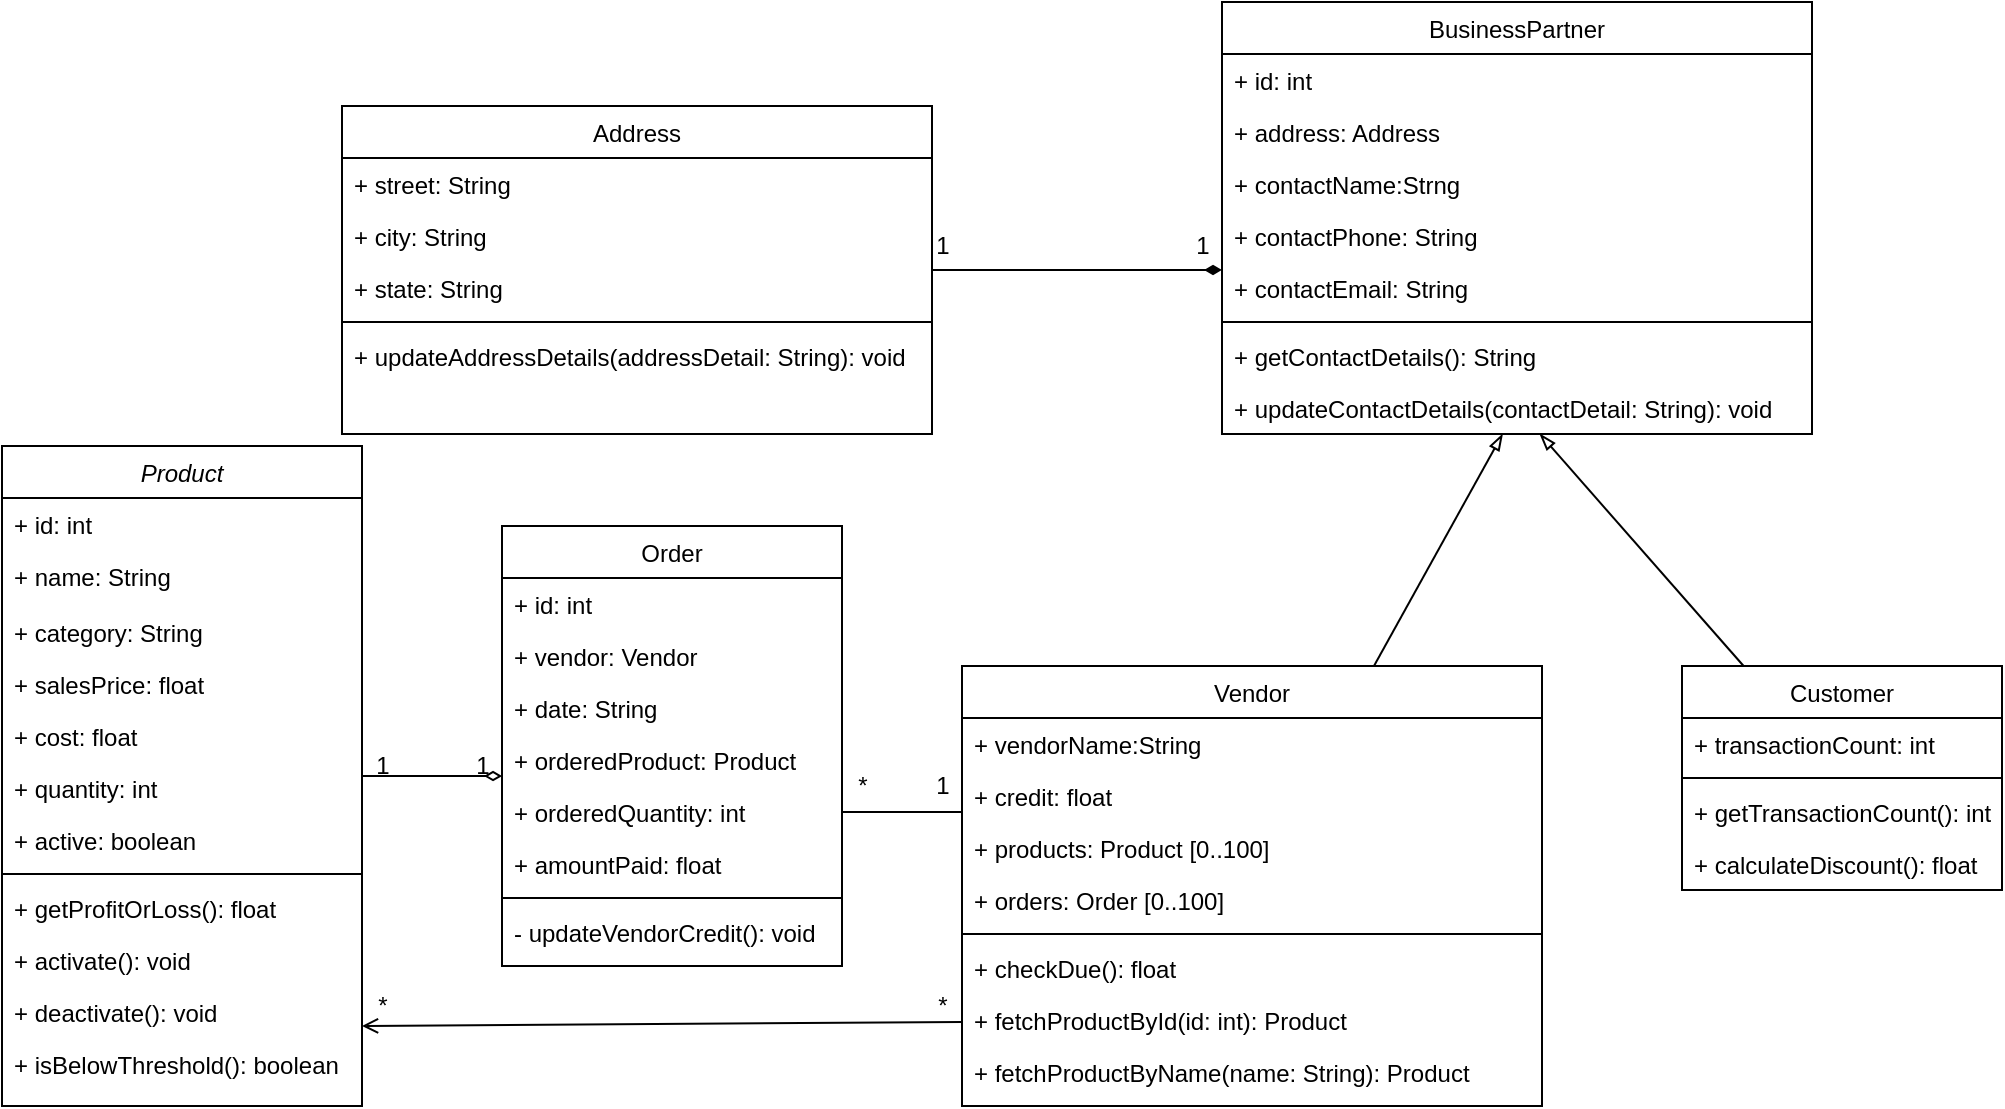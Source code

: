 <mxfile version="16.1.2" type="device"><diagram id="C5RBs43oDa-KdzZeNtuy" name="Page-1"><mxGraphModel dx="1887" dy="2334" grid="1" gridSize="10" guides="1" tooltips="1" connect="1" arrows="1" fold="1" page="1" pageScale="1" pageWidth="827" pageHeight="1169" math="0" shadow="0"><root><mxCell id="WIyWlLk6GJQsqaUBKTNV-0"/><mxCell id="WIyWlLk6GJQsqaUBKTNV-1" parent="WIyWlLk6GJQsqaUBKTNV-0"/><mxCell id="SBvdbjfevYgouNVhnRhh-31" style="edgeStyle=none;rounded=0;jumpSize=6;orthogonalLoop=1;jettySize=auto;html=1;entryX=0;entryY=-0.192;entryDx=0;entryDy=0;entryPerimeter=0;endArrow=diamondThin;endFill=0;" parent="WIyWlLk6GJQsqaUBKTNV-1" source="zkfFHV4jXpPFQw0GAbJ--0" target="zkfFHV4jXpPFQw0GAbJ--22" edge="1"><mxGeometry relative="1" as="geometry"/></mxCell><mxCell id="zkfFHV4jXpPFQw0GAbJ--0" value="Product" style="swimlane;fontStyle=2;align=center;verticalAlign=top;childLayout=stackLayout;horizontal=1;startSize=26;horizontalStack=0;resizeParent=1;resizeLast=0;collapsible=1;marginBottom=0;rounded=0;shadow=0;strokeWidth=1;" parent="WIyWlLk6GJQsqaUBKTNV-1" vertex="1"><mxGeometry x="30" y="-880" width="180" height="330" as="geometry"><mxRectangle x="230" y="140" width="160" height="26" as="alternateBounds"/></mxGeometry></mxCell><mxCell id="zkfFHV4jXpPFQw0GAbJ--1" value="+ id: int" style="text;align=left;verticalAlign=top;spacingLeft=4;spacingRight=4;overflow=hidden;rotatable=0;points=[[0,0.5],[1,0.5]];portConstraint=eastwest;" parent="zkfFHV4jXpPFQw0GAbJ--0" vertex="1"><mxGeometry y="26" width="180" height="26" as="geometry"/></mxCell><mxCell id="A2aC9jeryNk8SzLOCPJB-8" value="+ name: String" style="text;align=left;verticalAlign=top;spacingLeft=4;spacingRight=4;overflow=hidden;rotatable=0;points=[[0,0.5],[1,0.5]];portConstraint=eastwest;" parent="zkfFHV4jXpPFQw0GAbJ--0" vertex="1"><mxGeometry y="52" width="180" height="28" as="geometry"/></mxCell><mxCell id="A2aC9jeryNk8SzLOCPJB-7" value="+ category: String" style="text;align=left;verticalAlign=top;spacingLeft=4;spacingRight=4;overflow=hidden;rotatable=0;points=[[0,0.5],[1,0.5]];portConstraint=eastwest;" parent="zkfFHV4jXpPFQw0GAbJ--0" vertex="1"><mxGeometry y="80" width="180" height="26" as="geometry"/></mxCell><mxCell id="A2aC9jeryNk8SzLOCPJB-6" value="+ salesPrice: float" style="text;align=left;verticalAlign=top;spacingLeft=4;spacingRight=4;overflow=hidden;rotatable=0;points=[[0,0.5],[1,0.5]];portConstraint=eastwest;" parent="zkfFHV4jXpPFQw0GAbJ--0" vertex="1"><mxGeometry y="106" width="180" height="26" as="geometry"/></mxCell><mxCell id="A2aC9jeryNk8SzLOCPJB-5" value="+ cost: float" style="text;align=left;verticalAlign=top;spacingLeft=4;spacingRight=4;overflow=hidden;rotatable=0;points=[[0,0.5],[1,0.5]];portConstraint=eastwest;" parent="zkfFHV4jXpPFQw0GAbJ--0" vertex="1"><mxGeometry y="132" width="180" height="26" as="geometry"/></mxCell><mxCell id="A2aC9jeryNk8SzLOCPJB-4" value="+ quantity: int" style="text;align=left;verticalAlign=top;spacingLeft=4;spacingRight=4;overflow=hidden;rotatable=0;points=[[0,0.5],[1,0.5]];portConstraint=eastwest;" parent="zkfFHV4jXpPFQw0GAbJ--0" vertex="1"><mxGeometry y="158" width="180" height="26" as="geometry"/></mxCell><mxCell id="A2aC9jeryNk8SzLOCPJB-3" value="+ active: boolean" style="text;align=left;verticalAlign=top;spacingLeft=4;spacingRight=4;overflow=hidden;rotatable=0;points=[[0,0.5],[1,0.5]];portConstraint=eastwest;" parent="zkfFHV4jXpPFQw0GAbJ--0" vertex="1"><mxGeometry y="184" width="180" height="26" as="geometry"/></mxCell><mxCell id="zkfFHV4jXpPFQw0GAbJ--4" value="" style="line;html=1;strokeWidth=1;align=left;verticalAlign=middle;spacingTop=-1;spacingLeft=3;spacingRight=3;rotatable=0;labelPosition=right;points=[];portConstraint=eastwest;" parent="zkfFHV4jXpPFQw0GAbJ--0" vertex="1"><mxGeometry y="210" width="180" height="8" as="geometry"/></mxCell><mxCell id="zkfFHV4jXpPFQw0GAbJ--5" value="+ getProfitOrLoss(): float" style="text;align=left;verticalAlign=top;spacingLeft=4;spacingRight=4;overflow=hidden;rotatable=0;points=[[0,0.5],[1,0.5]];portConstraint=eastwest;" parent="zkfFHV4jXpPFQw0GAbJ--0" vertex="1"><mxGeometry y="218" width="180" height="26" as="geometry"/></mxCell><mxCell id="A2aC9jeryNk8SzLOCPJB-11" value="+ activate(): void" style="text;align=left;verticalAlign=top;spacingLeft=4;spacingRight=4;overflow=hidden;rotatable=0;points=[[0,0.5],[1,0.5]];portConstraint=eastwest;" parent="zkfFHV4jXpPFQw0GAbJ--0" vertex="1"><mxGeometry y="244" width="180" height="26" as="geometry"/></mxCell><mxCell id="A2aC9jeryNk8SzLOCPJB-10" value="+ deactivate(): void" style="text;align=left;verticalAlign=top;spacingLeft=4;spacingRight=4;overflow=hidden;rotatable=0;points=[[0,0.5],[1,0.5]];portConstraint=eastwest;" parent="zkfFHV4jXpPFQw0GAbJ--0" vertex="1"><mxGeometry y="270" width="180" height="26" as="geometry"/></mxCell><mxCell id="A2aC9jeryNk8SzLOCPJB-9" value="+ isBelowThreshold(): boolean" style="text;align=left;verticalAlign=top;spacingLeft=4;spacingRight=4;overflow=hidden;rotatable=0;points=[[0,0.5],[1,0.5]];portConstraint=eastwest;" parent="zkfFHV4jXpPFQw0GAbJ--0" vertex="1"><mxGeometry y="296" width="180" height="26" as="geometry"/></mxCell><mxCell id="zkfFHV4jXpPFQw0GAbJ--17" value="Order" style="swimlane;fontStyle=0;align=center;verticalAlign=top;childLayout=stackLayout;horizontal=1;startSize=26;horizontalStack=0;resizeParent=1;resizeLast=0;collapsible=1;marginBottom=0;rounded=0;shadow=0;strokeWidth=1;" parent="WIyWlLk6GJQsqaUBKTNV-1" vertex="1"><mxGeometry x="280" y="-840" width="170" height="220" as="geometry"><mxRectangle x="550" y="140" width="160" height="26" as="alternateBounds"/></mxGeometry></mxCell><mxCell id="zkfFHV4jXpPFQw0GAbJ--18" value="+ id: int" style="text;align=left;verticalAlign=top;spacingLeft=4;spacingRight=4;overflow=hidden;rotatable=0;points=[[0,0.5],[1,0.5]];portConstraint=eastwest;" parent="zkfFHV4jXpPFQw0GAbJ--17" vertex="1"><mxGeometry y="26" width="170" height="26" as="geometry"/></mxCell><mxCell id="zkfFHV4jXpPFQw0GAbJ--19" value="+ vendor: Vendor" style="text;align=left;verticalAlign=top;spacingLeft=4;spacingRight=4;overflow=hidden;rotatable=0;points=[[0,0.5],[1,0.5]];portConstraint=eastwest;rounded=0;shadow=0;html=0;" parent="zkfFHV4jXpPFQw0GAbJ--17" vertex="1"><mxGeometry y="52" width="170" height="26" as="geometry"/></mxCell><mxCell id="zkfFHV4jXpPFQw0GAbJ--20" value="+ date: String" style="text;align=left;verticalAlign=top;spacingLeft=4;spacingRight=4;overflow=hidden;rotatable=0;points=[[0,0.5],[1,0.5]];portConstraint=eastwest;rounded=0;shadow=0;html=0;" parent="zkfFHV4jXpPFQw0GAbJ--17" vertex="1"><mxGeometry y="78" width="170" height="26" as="geometry"/></mxCell><mxCell id="zkfFHV4jXpPFQw0GAbJ--21" value="+ orderedProduct: Product" style="text;align=left;verticalAlign=top;spacingLeft=4;spacingRight=4;overflow=hidden;rotatable=0;points=[[0,0.5],[1,0.5]];portConstraint=eastwest;rounded=0;shadow=0;html=0;" parent="zkfFHV4jXpPFQw0GAbJ--17" vertex="1"><mxGeometry y="104" width="170" height="26" as="geometry"/></mxCell><mxCell id="zkfFHV4jXpPFQw0GAbJ--22" value="+ orderedQuantity: int" style="text;align=left;verticalAlign=top;spacingLeft=4;spacingRight=4;overflow=hidden;rotatable=0;points=[[0,0.5],[1,0.5]];portConstraint=eastwest;rounded=0;shadow=0;html=0;" parent="zkfFHV4jXpPFQw0GAbJ--17" vertex="1"><mxGeometry y="130" width="170" height="26" as="geometry"/></mxCell><mxCell id="A2aC9jeryNk8SzLOCPJB-12" value="+ amountPaid: float" style="text;align=left;verticalAlign=top;spacingLeft=4;spacingRight=4;overflow=hidden;rotatable=0;points=[[0,0.5],[1,0.5]];portConstraint=eastwest;rounded=0;shadow=0;html=0;" parent="zkfFHV4jXpPFQw0GAbJ--17" vertex="1"><mxGeometry y="156" width="170" height="26" as="geometry"/></mxCell><mxCell id="zkfFHV4jXpPFQw0GAbJ--23" value="" style="line;html=1;strokeWidth=1;align=left;verticalAlign=middle;spacingTop=-1;spacingLeft=3;spacingRight=3;rotatable=0;labelPosition=right;points=[];portConstraint=eastwest;" parent="zkfFHV4jXpPFQw0GAbJ--17" vertex="1"><mxGeometry y="182" width="170" height="8" as="geometry"/></mxCell><mxCell id="zkfFHV4jXpPFQw0GAbJ--24" value="- updateVendorCredit(): void" style="text;align=left;verticalAlign=top;spacingLeft=4;spacingRight=4;overflow=hidden;rotatable=0;points=[[0,0.5],[1,0.5]];portConstraint=eastwest;" parent="zkfFHV4jXpPFQw0GAbJ--17" vertex="1"><mxGeometry y="190" width="170" height="26" as="geometry"/></mxCell><mxCell id="SBvdbjfevYgouNVhnRhh-29" style="edgeStyle=none;rounded=0;jumpSize=6;orthogonalLoop=1;jettySize=auto;html=1;endArrow=blockThin;endFill=0;" parent="WIyWlLk6GJQsqaUBKTNV-1" source="A2aC9jeryNk8SzLOCPJB-19" target="SBvdbjfevYgouNVhnRhh-17" edge="1"><mxGeometry relative="1" as="geometry"/></mxCell><mxCell id="A2aC9jeryNk8SzLOCPJB-19" value="Customer" style="swimlane;fontStyle=0;align=center;verticalAlign=top;childLayout=stackLayout;horizontal=1;startSize=26;horizontalStack=0;resizeParent=1;resizeLast=0;collapsible=1;marginBottom=0;rounded=0;shadow=0;strokeWidth=1;" parent="WIyWlLk6GJQsqaUBKTNV-1" vertex="1"><mxGeometry x="870" y="-770" width="160" height="112" as="geometry"><mxRectangle x="550" y="140" width="160" height="26" as="alternateBounds"/></mxGeometry></mxCell><mxCell id="A2aC9jeryNk8SzLOCPJB-28" value="+ transactionCount: int" style="text;align=left;verticalAlign=top;spacingLeft=4;spacingRight=4;overflow=hidden;rotatable=0;points=[[0,0.5],[1,0.5]];portConstraint=eastwest;rounded=0;shadow=0;html=0;" parent="A2aC9jeryNk8SzLOCPJB-19" vertex="1"><mxGeometry y="26" width="160" height="26" as="geometry"/></mxCell><mxCell id="A2aC9jeryNk8SzLOCPJB-26" value="" style="line;html=1;strokeWidth=1;align=left;verticalAlign=middle;spacingTop=-1;spacingLeft=3;spacingRight=3;rotatable=0;labelPosition=right;points=[];portConstraint=eastwest;" parent="A2aC9jeryNk8SzLOCPJB-19" vertex="1"><mxGeometry y="52" width="160" height="8" as="geometry"/></mxCell><mxCell id="A2aC9jeryNk8SzLOCPJB-31" value="+ getTransactionCount(): int" style="text;align=left;verticalAlign=top;spacingLeft=4;spacingRight=4;overflow=hidden;rotatable=0;points=[[0,0.5],[1,0.5]];portConstraint=eastwest;" parent="A2aC9jeryNk8SzLOCPJB-19" vertex="1"><mxGeometry y="60" width="160" height="26" as="geometry"/></mxCell><mxCell id="A2aC9jeryNk8SzLOCPJB-30" value="+ calculateDiscount(): float" style="text;align=left;verticalAlign=top;spacingLeft=4;spacingRight=4;overflow=hidden;rotatable=0;points=[[0,0.5],[1,0.5]];portConstraint=eastwest;" parent="A2aC9jeryNk8SzLOCPJB-19" vertex="1"><mxGeometry y="86" width="160" height="26" as="geometry"/></mxCell><mxCell id="SBvdbjfevYgouNVhnRhh-28" style="edgeStyle=none;rounded=0;jumpSize=6;orthogonalLoop=1;jettySize=auto;html=1;endArrow=blockThin;endFill=0;" parent="WIyWlLk6GJQsqaUBKTNV-1" source="A2aC9jeryNk8SzLOCPJB-35" target="SBvdbjfevYgouNVhnRhh-17" edge="1"><mxGeometry relative="1" as="geometry"><mxPoint x="750" y="-880" as="targetPoint"/></mxGeometry></mxCell><mxCell id="SBvdbjfevYgouNVhnRhh-30" style="edgeStyle=none;rounded=0;jumpSize=6;orthogonalLoop=1;jettySize=auto;html=1;endArrow=open;endFill=0;" parent="WIyWlLk6GJQsqaUBKTNV-1" source="A2aC9jeryNk8SzLOCPJB-50" edge="1"><mxGeometry relative="1" as="geometry"><mxPoint x="210" y="-590" as="targetPoint"/></mxGeometry></mxCell><mxCell id="A2aC9jeryNk8SzLOCPJB-35" value="Vendor" style="swimlane;fontStyle=0;align=center;verticalAlign=top;childLayout=stackLayout;horizontal=1;startSize=26;horizontalStack=0;resizeParent=1;resizeLast=0;collapsible=1;marginBottom=0;rounded=0;shadow=0;strokeWidth=1;" parent="WIyWlLk6GJQsqaUBKTNV-1" vertex="1"><mxGeometry x="510" y="-770" width="290" height="220" as="geometry"><mxRectangle x="550" y="140" width="160" height="26" as="alternateBounds"/></mxGeometry></mxCell><mxCell id="A2aC9jeryNk8SzLOCPJB-51" value="+ vendorName:String" style="text;align=left;verticalAlign=top;spacingLeft=4;spacingRight=4;overflow=hidden;rotatable=0;points=[[0,0.5],[1,0.5]];portConstraint=eastwest;rounded=0;shadow=0;html=0;" parent="A2aC9jeryNk8SzLOCPJB-35" vertex="1"><mxGeometry y="26" width="290" height="26" as="geometry"/></mxCell><mxCell id="A2aC9jeryNk8SzLOCPJB-52" value="+ credit: float" style="text;align=left;verticalAlign=top;spacingLeft=4;spacingRight=4;overflow=hidden;rotatable=0;points=[[0,0.5],[1,0.5]];portConstraint=eastwest;rounded=0;shadow=0;html=0;" parent="A2aC9jeryNk8SzLOCPJB-35" vertex="1"><mxGeometry y="52" width="290" height="26" as="geometry"/></mxCell><mxCell id="A2aC9jeryNk8SzLOCPJB-43" value="+ products: Product [0..100]" style="text;align=left;verticalAlign=top;spacingLeft=4;spacingRight=4;overflow=hidden;rotatable=0;points=[[0,0.5],[1,0.5]];portConstraint=eastwest;rounded=0;shadow=0;html=0;" parent="A2aC9jeryNk8SzLOCPJB-35" vertex="1"><mxGeometry y="78" width="290" height="26" as="geometry"/></mxCell><mxCell id="SBvdbjfevYgouNVhnRhh-25" value="+ orders: Order [0..100]" style="text;align=left;verticalAlign=top;spacingLeft=4;spacingRight=4;overflow=hidden;rotatable=0;points=[[0,0.5],[1,0.5]];portConstraint=eastwest;rounded=0;shadow=0;html=0;" parent="A2aC9jeryNk8SzLOCPJB-35" vertex="1"><mxGeometry y="104" width="290" height="26" as="geometry"/></mxCell><mxCell id="A2aC9jeryNk8SzLOCPJB-44" value="" style="line;html=1;strokeWidth=1;align=left;verticalAlign=middle;spacingTop=-1;spacingLeft=3;spacingRight=3;rotatable=0;labelPosition=right;points=[];portConstraint=eastwest;" parent="A2aC9jeryNk8SzLOCPJB-35" vertex="1"><mxGeometry y="130" width="290" height="8" as="geometry"/></mxCell><mxCell id="A2aC9jeryNk8SzLOCPJB-49" value="+ checkDue(): float" style="text;align=left;verticalAlign=top;spacingLeft=4;spacingRight=4;overflow=hidden;rotatable=0;points=[[0,0.5],[1,0.5]];portConstraint=eastwest;" parent="A2aC9jeryNk8SzLOCPJB-35" vertex="1"><mxGeometry y="138" width="290" height="26" as="geometry"/></mxCell><mxCell id="A2aC9jeryNk8SzLOCPJB-50" value="+ fetchProductById(id: int): Product" style="text;align=left;verticalAlign=top;spacingLeft=4;spacingRight=4;overflow=hidden;rotatable=0;points=[[0,0.5],[1,0.5]];portConstraint=eastwest;" parent="A2aC9jeryNk8SzLOCPJB-35" vertex="1"><mxGeometry y="164" width="290" height="26" as="geometry"/></mxCell><mxCell id="A2aC9jeryNk8SzLOCPJB-53" value="+ fetchProductByName(name: String): Product" style="text;align=left;verticalAlign=top;spacingLeft=4;spacingRight=4;overflow=hidden;rotatable=0;points=[[0,0.5],[1,0.5]];portConstraint=eastwest;" parent="A2aC9jeryNk8SzLOCPJB-35" vertex="1"><mxGeometry y="190" width="290" height="26" as="geometry"/></mxCell><mxCell id="SBvdbjfevYgouNVhnRhh-24" style="edgeStyle=orthogonalEdgeStyle;rounded=0;orthogonalLoop=1;jettySize=auto;html=1;entryX=0;entryY=0.154;entryDx=0;entryDy=0;entryPerimeter=0;endArrow=diamondThin;endFill=1;jumpSize=6;" parent="WIyWlLk6GJQsqaUBKTNV-1" source="SBvdbjfevYgouNVhnRhh-3" target="SBvdbjfevYgouNVhnRhh-19" edge="1"><mxGeometry relative="1" as="geometry"/></mxCell><mxCell id="SBvdbjfevYgouNVhnRhh-3" value="Address" style="swimlane;fontStyle=0;align=center;verticalAlign=top;childLayout=stackLayout;horizontal=1;startSize=26;horizontalStack=0;resizeParent=1;resizeLast=0;collapsible=1;marginBottom=0;rounded=0;shadow=0;strokeWidth=1;" parent="WIyWlLk6GJQsqaUBKTNV-1" vertex="1"><mxGeometry x="200" y="-1050" width="295" height="164" as="geometry"><mxRectangle x="130" y="380" width="160" height="26" as="alternateBounds"/></mxGeometry></mxCell><mxCell id="SBvdbjfevYgouNVhnRhh-5" value="+ street: String" style="text;align=left;verticalAlign=top;spacingLeft=4;spacingRight=4;overflow=hidden;rotatable=0;points=[[0,0.5],[1,0.5]];portConstraint=eastwest;" parent="SBvdbjfevYgouNVhnRhh-3" vertex="1"><mxGeometry y="26" width="295" height="26" as="geometry"/></mxCell><mxCell id="SBvdbjfevYgouNVhnRhh-9" value="+ city: String" style="text;align=left;verticalAlign=top;spacingLeft=4;spacingRight=4;overflow=hidden;rotatable=0;points=[[0,0.5],[1,0.5]];portConstraint=eastwest;" parent="SBvdbjfevYgouNVhnRhh-3" vertex="1"><mxGeometry y="52" width="295" height="26" as="geometry"/></mxCell><mxCell id="SBvdbjfevYgouNVhnRhh-10" value="+ state: String" style="text;align=left;verticalAlign=top;spacingLeft=4;spacingRight=4;overflow=hidden;rotatable=0;points=[[0,0.5],[1,0.5]];portConstraint=eastwest;" parent="SBvdbjfevYgouNVhnRhh-3" vertex="1"><mxGeometry y="78" width="295" height="26" as="geometry"/></mxCell><mxCell id="SBvdbjfevYgouNVhnRhh-6" value="" style="line;html=1;strokeWidth=1;align=left;verticalAlign=middle;spacingTop=-1;spacingLeft=3;spacingRight=3;rotatable=0;labelPosition=right;points=[];portConstraint=eastwest;" parent="SBvdbjfevYgouNVhnRhh-3" vertex="1"><mxGeometry y="104" width="295" height="8" as="geometry"/></mxCell><mxCell id="SBvdbjfevYgouNVhnRhh-8" value="+ updateAddressDetails(addressDetail: String): void" style="text;align=left;verticalAlign=top;spacingLeft=4;spacingRight=4;overflow=hidden;rotatable=0;points=[[0,0.5],[1,0.5]];portConstraint=eastwest;" parent="SBvdbjfevYgouNVhnRhh-3" vertex="1"><mxGeometry y="112" width="295" height="26" as="geometry"/></mxCell><mxCell id="SBvdbjfevYgouNVhnRhh-11" value="BusinessPartner" style="swimlane;fontStyle=0;align=center;verticalAlign=top;childLayout=stackLayout;horizontal=1;startSize=26;horizontalStack=0;resizeParent=1;resizeLast=0;collapsible=1;marginBottom=0;rounded=0;shadow=0;strokeWidth=1;" parent="WIyWlLk6GJQsqaUBKTNV-1" vertex="1"><mxGeometry x="640" y="-1102" width="295" height="216" as="geometry"><mxRectangle x="130" y="380" width="160" height="26" as="alternateBounds"/></mxGeometry></mxCell><mxCell id="SBvdbjfevYgouNVhnRhh-12" value="+ id: int" style="text;align=left;verticalAlign=top;spacingLeft=4;spacingRight=4;overflow=hidden;rotatable=0;points=[[0,0.5],[1,0.5]];portConstraint=eastwest;" parent="SBvdbjfevYgouNVhnRhh-11" vertex="1"><mxGeometry y="26" width="295" height="26" as="geometry"/></mxCell><mxCell id="SBvdbjfevYgouNVhnRhh-13" value="+ address: Address" style="text;align=left;verticalAlign=top;spacingLeft=4;spacingRight=4;overflow=hidden;rotatable=0;points=[[0,0.5],[1,0.5]];portConstraint=eastwest;" parent="SBvdbjfevYgouNVhnRhh-11" vertex="1"><mxGeometry y="52" width="295" height="26" as="geometry"/></mxCell><mxCell id="SBvdbjfevYgouNVhnRhh-14" value="+ contactName:Strng" style="text;align=left;verticalAlign=top;spacingLeft=4;spacingRight=4;overflow=hidden;rotatable=0;points=[[0,0.5],[1,0.5]];portConstraint=eastwest;" parent="SBvdbjfevYgouNVhnRhh-11" vertex="1"><mxGeometry y="78" width="295" height="26" as="geometry"/></mxCell><mxCell id="SBvdbjfevYgouNVhnRhh-18" value="+ contactPhone: String" style="text;align=left;verticalAlign=top;spacingLeft=4;spacingRight=4;overflow=hidden;rotatable=0;points=[[0,0.5],[1,0.5]];portConstraint=eastwest;" parent="SBvdbjfevYgouNVhnRhh-11" vertex="1"><mxGeometry y="104" width="295" height="26" as="geometry"/></mxCell><mxCell id="SBvdbjfevYgouNVhnRhh-19" value="+ contactEmail: String" style="text;align=left;verticalAlign=top;spacingLeft=4;spacingRight=4;overflow=hidden;rotatable=0;points=[[0,0.5],[1,0.5]];portConstraint=eastwest;" parent="SBvdbjfevYgouNVhnRhh-11" vertex="1"><mxGeometry y="130" width="295" height="26" as="geometry"/></mxCell><mxCell id="SBvdbjfevYgouNVhnRhh-15" value="" style="line;html=1;strokeWidth=1;align=left;verticalAlign=middle;spacingTop=-1;spacingLeft=3;spacingRight=3;rotatable=0;labelPosition=right;points=[];portConstraint=eastwest;" parent="SBvdbjfevYgouNVhnRhh-11" vertex="1"><mxGeometry y="156" width="295" height="8" as="geometry"/></mxCell><mxCell id="SBvdbjfevYgouNVhnRhh-16" value="+ getContactDetails(): String" style="text;align=left;verticalAlign=top;spacingLeft=4;spacingRight=4;overflow=hidden;rotatable=0;points=[[0,0.5],[1,0.5]];portConstraint=eastwest;" parent="SBvdbjfevYgouNVhnRhh-11" vertex="1"><mxGeometry y="164" width="295" height="26" as="geometry"/></mxCell><mxCell id="SBvdbjfevYgouNVhnRhh-17" value="+ updateContactDetails(contactDetail: String): void" style="text;align=left;verticalAlign=top;spacingLeft=4;spacingRight=4;overflow=hidden;rotatable=0;points=[[0,0.5],[1,0.5]];portConstraint=eastwest;" parent="SBvdbjfevYgouNVhnRhh-11" vertex="1"><mxGeometry y="190" width="295" height="26" as="geometry"/></mxCell><mxCell id="SBvdbjfevYgouNVhnRhh-26" value="1" style="text;html=1;align=center;verticalAlign=middle;resizable=0;points=[];autosize=1;strokeColor=none;fillColor=none;" parent="WIyWlLk6GJQsqaUBKTNV-1" vertex="1"><mxGeometry x="490" y="-990" width="20" height="20" as="geometry"/></mxCell><mxCell id="SBvdbjfevYgouNVhnRhh-27" value="1" style="text;html=1;align=center;verticalAlign=middle;resizable=0;points=[];autosize=1;strokeColor=none;fillColor=none;" parent="WIyWlLk6GJQsqaUBKTNV-1" vertex="1"><mxGeometry x="620" y="-990" width="20" height="20" as="geometry"/></mxCell><mxCell id="SBvdbjfevYgouNVhnRhh-34" value="1" style="text;html=1;align=center;verticalAlign=middle;resizable=0;points=[];autosize=1;strokeColor=none;fillColor=none;" parent="WIyWlLk6GJQsqaUBKTNV-1" vertex="1"><mxGeometry x="210" y="-730" width="20" height="20" as="geometry"/></mxCell><mxCell id="SBvdbjfevYgouNVhnRhh-35" value="1" style="text;html=1;align=center;verticalAlign=middle;resizable=0;points=[];autosize=1;strokeColor=none;fillColor=none;" parent="WIyWlLk6GJQsqaUBKTNV-1" vertex="1"><mxGeometry x="260" y="-730" width="20" height="20" as="geometry"/></mxCell><mxCell id="SBvdbjfevYgouNVhnRhh-36" style="edgeStyle=none;rounded=0;jumpSize=6;orthogonalLoop=1;jettySize=auto;html=1;entryX=0;entryY=0.808;entryDx=0;entryDy=0;entryPerimeter=0;endArrow=none;endFill=0;" parent="WIyWlLk6GJQsqaUBKTNV-1" source="zkfFHV4jXpPFQw0GAbJ--22" target="A2aC9jeryNk8SzLOCPJB-52" edge="1"><mxGeometry relative="1" as="geometry"/></mxCell><mxCell id="SBvdbjfevYgouNVhnRhh-37" value="*" style="text;html=1;align=center;verticalAlign=middle;resizable=0;points=[];autosize=1;strokeColor=none;fillColor=none;" parent="WIyWlLk6GJQsqaUBKTNV-1" vertex="1"><mxGeometry x="450" y="-720" width="20" height="20" as="geometry"/></mxCell><mxCell id="SBvdbjfevYgouNVhnRhh-38" value="1" style="text;html=1;align=center;verticalAlign=middle;resizable=0;points=[];autosize=1;strokeColor=none;fillColor=none;" parent="WIyWlLk6GJQsqaUBKTNV-1" vertex="1"><mxGeometry x="490" y="-720" width="20" height="20" as="geometry"/></mxCell><mxCell id="SBvdbjfevYgouNVhnRhh-39" value="*" style="text;html=1;align=center;verticalAlign=middle;resizable=0;points=[];autosize=1;strokeColor=none;fillColor=none;" parent="WIyWlLk6GJQsqaUBKTNV-1" vertex="1"><mxGeometry x="210" y="-610" width="20" height="20" as="geometry"/></mxCell><mxCell id="SBvdbjfevYgouNVhnRhh-40" value="*" style="text;html=1;align=center;verticalAlign=middle;resizable=0;points=[];autosize=1;strokeColor=none;fillColor=none;" parent="WIyWlLk6GJQsqaUBKTNV-1" vertex="1"><mxGeometry x="490" y="-610" width="20" height="20" as="geometry"/></mxCell></root></mxGraphModel></diagram></mxfile>
